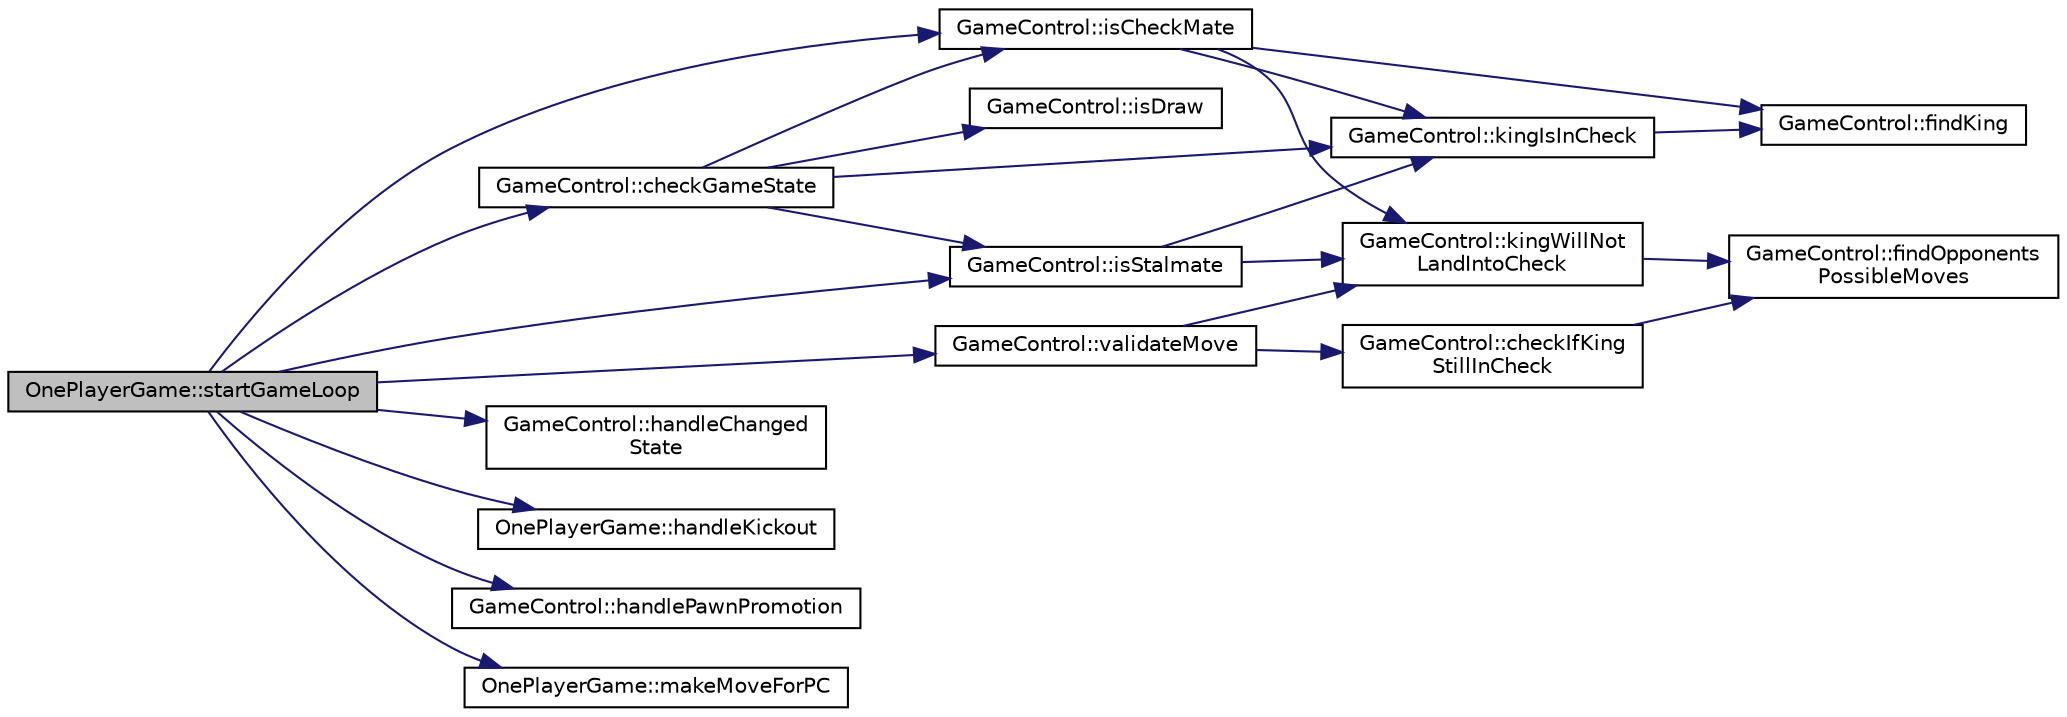 digraph "OnePlayerGame::startGameLoop"
{
 // LATEX_PDF_SIZE
  edge [fontname="Helvetica",fontsize="10",labelfontname="Helvetica",labelfontsize="10"];
  node [fontname="Helvetica",fontsize="10",shape=record];
  rankdir="LR";
  Node1 [label="OnePlayerGame::startGameLoop",height=0.2,width=0.4,color="black", fillcolor="grey75", style="filled", fontcolor="black",tooltip=" "];
  Node1 -> Node2 [color="midnightblue",fontsize="10",style="solid",fontname="Helvetica"];
  Node2 [label="GameControl::checkGameState",height=0.2,width=0.4,color="black", fillcolor="white", style="filled",URL="$classGameControl.html#a159ae656cd8355720c43abd87be19ab4",tooltip=" "];
  Node2 -> Node3 [color="midnightblue",fontsize="10",style="solid",fontname="Helvetica"];
  Node3 [label="GameControl::isCheckMate",height=0.2,width=0.4,color="black", fillcolor="white", style="filled",URL="$classGameControl.html#ad05da1b6e05ca3b5d1c21aa46e802009",tooltip=" "];
  Node3 -> Node4 [color="midnightblue",fontsize="10",style="solid",fontname="Helvetica"];
  Node4 [label="GameControl::findKing",height=0.2,width=0.4,color="black", fillcolor="white", style="filled",URL="$classGameControl.html#af0b86a53936316f187f47ae8cd9cf7ff",tooltip=" "];
  Node3 -> Node5 [color="midnightblue",fontsize="10",style="solid",fontname="Helvetica"];
  Node5 [label="GameControl::kingIsInCheck",height=0.2,width=0.4,color="black", fillcolor="white", style="filled",URL="$classGameControl.html#a986588f1da0318a842d76c1093a4849c",tooltip=" "];
  Node5 -> Node4 [color="midnightblue",fontsize="10",style="solid",fontname="Helvetica"];
  Node3 -> Node6 [color="midnightblue",fontsize="10",style="solid",fontname="Helvetica"];
  Node6 [label="GameControl::kingWillNot\lLandIntoCheck",height=0.2,width=0.4,color="black", fillcolor="white", style="filled",URL="$classGameControl.html#a4b99a501a7e74823a89177ab92c790a7",tooltip=" "];
  Node6 -> Node7 [color="midnightblue",fontsize="10",style="solid",fontname="Helvetica"];
  Node7 [label="GameControl::findOpponents\lPossibleMoves",height=0.2,width=0.4,color="black", fillcolor="white", style="filled",URL="$classGameControl.html#ac0cc19758e3eda05b3a06c4c10fd8990",tooltip=" "];
  Node2 -> Node8 [color="midnightblue",fontsize="10",style="solid",fontname="Helvetica"];
  Node8 [label="GameControl::isDraw",height=0.2,width=0.4,color="black", fillcolor="white", style="filled",URL="$classGameControl.html#a1b5231e42e6997412f5aa84e93c6f741",tooltip=" "];
  Node2 -> Node9 [color="midnightblue",fontsize="10",style="solid",fontname="Helvetica"];
  Node9 [label="GameControl::isStalmate",height=0.2,width=0.4,color="black", fillcolor="white", style="filled",URL="$classGameControl.html#a4915cf9a7b2129dbb8a161fcc773e110",tooltip=" "];
  Node9 -> Node5 [color="midnightblue",fontsize="10",style="solid",fontname="Helvetica"];
  Node9 -> Node6 [color="midnightblue",fontsize="10",style="solid",fontname="Helvetica"];
  Node2 -> Node5 [color="midnightblue",fontsize="10",style="solid",fontname="Helvetica"];
  Node1 -> Node10 [color="midnightblue",fontsize="10",style="solid",fontname="Helvetica"];
  Node10 [label="GameControl::handleChanged\lState",height=0.2,width=0.4,color="black", fillcolor="white", style="filled",URL="$classGameControl.html#a58efca6509fb73484a6a95fa5e4151c3",tooltip=" "];
  Node1 -> Node11 [color="midnightblue",fontsize="10",style="solid",fontname="Helvetica"];
  Node11 [label="OnePlayerGame::handleKickout",height=0.2,width=0.4,color="black", fillcolor="white", style="filled",URL="$classOnePlayerGame.html#a147752c8b8c3036770f471d48aaad109",tooltip=" "];
  Node1 -> Node12 [color="midnightblue",fontsize="10",style="solid",fontname="Helvetica"];
  Node12 [label="GameControl::handlePawnPromotion",height=0.2,width=0.4,color="black", fillcolor="white", style="filled",URL="$classGameControl.html#a34df80a2cea98ae0184055affff5cf2f",tooltip=" "];
  Node1 -> Node3 [color="midnightblue",fontsize="10",style="solid",fontname="Helvetica"];
  Node1 -> Node9 [color="midnightblue",fontsize="10",style="solid",fontname="Helvetica"];
  Node1 -> Node13 [color="midnightblue",fontsize="10",style="solid",fontname="Helvetica"];
  Node13 [label="OnePlayerGame::makeMoveForPC",height=0.2,width=0.4,color="black", fillcolor="white", style="filled",URL="$classOnePlayerGame.html#a80be3284d091db8e33140e37a8009f2a",tooltip=" "];
  Node1 -> Node14 [color="midnightblue",fontsize="10",style="solid",fontname="Helvetica"];
  Node14 [label="GameControl::validateMove",height=0.2,width=0.4,color="black", fillcolor="white", style="filled",URL="$classGameControl.html#ac993bb15702859b5ca431c6c075a97a8",tooltip=" "];
  Node14 -> Node15 [color="midnightblue",fontsize="10",style="solid",fontname="Helvetica"];
  Node15 [label="GameControl::checkIfKing\lStillInCheck",height=0.2,width=0.4,color="black", fillcolor="white", style="filled",URL="$classGameControl.html#a39241d38bd3d5dd3a159221b2fdfe6fb",tooltip=" "];
  Node15 -> Node7 [color="midnightblue",fontsize="10",style="solid",fontname="Helvetica"];
  Node14 -> Node6 [color="midnightblue",fontsize="10",style="solid",fontname="Helvetica"];
}
